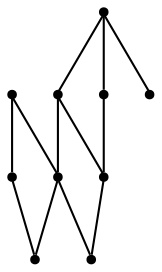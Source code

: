 graph {
  node [shape=point,comment="{\"directed\":false,\"doi\":\"10.1007/978-3-540-31843-9_19\",\"figure\":\"3 (2)\"}"]

  v0 [pos="727.1216933139534,395.75440724690753"]
  v1 [pos="671.1758879905523,476.00438435872394"]
  v2 [pos="672.9408157703489,312.46055603027344"]
  v3 [pos="616.9939453124999,392.7065277099609"]
  v4 [pos="771.2403411155524,327.07103729248047"]
  v5 [pos="572.9128315770349,494.3053944905599"]
  v6 [pos="520.9541901344477,411.0470835367838"]
  v7 [pos="449.62530773074127,479.89601135253906"]
  v8 [pos="466.7722395076308,327.75024414062494"]
  v9 [pos="395.444390443314,396.59917195638013"]

  v0 -- v1 [id="-1",pos="727.1216933139534,395.75440724690753 671.1758879905523,476.00438435872394 671.1758879905523,476.00438435872394 671.1758879905523,476.00438435872394"]
  v9 -- v7 [id="-2",pos="395.444390443314,396.59917195638013 449.62530773074127,479.89601135253906 449.62530773074127,479.89601135253906 449.62530773074127,479.89601135253906"]
  v8 -- v6 [id="-3",pos="466.7722395076308,327.75024414062494 520.9541901344477,411.0470835367838 520.9541901344477,411.0470835367838 520.9541901344477,411.0470835367838"]
  v8 -- v9 [id="-4",pos="466.7722395076308,327.75024414062494 395.444390443314,396.59917195638013 395.444390443314,396.59917195638013 395.444390443314,396.59917195638013"]
  v6 -- v7 [id="-5",pos="520.9541901344477,411.0470835367838 449.62530773074127,479.89601135253906 449.62530773074127,479.89601135253906 449.62530773074127,479.89601135253906"]
  v6 -- v5 [id="-6",pos="520.9541901344477,411.0470835367838 572.9128315770349,494.3053944905599 572.9128315770349,494.3053944905599 572.9128315770349,494.3053944905599"]
  v3 -- v1 [id="-7",pos="616.9939453124999,392.7065277099609 671.1758879905523,476.00438435872394 671.1758879905523,476.00438435872394 671.1758879905523,476.00438435872394"]
  v3 -- v6 [id="-8",pos="616.9939453124999,392.7065277099609 520.9541901344477,411.0470835367838 520.9541901344477,411.0470835367838 520.9541901344477,411.0470835367838"]
  v1 -- v5 [id="-9",pos="671.1758879905523,476.00438435872394 572.9128315770349,494.3053944905599 572.9128315770349,494.3053944905599 572.9128315770349,494.3053944905599"]
  v2 -- v4 [id="-10",pos="672.9408157703489,312.46055603027344 771.2403411155524,327.07103729248047 771.2403411155524,327.07103729248047 771.2403411155524,327.07103729248047"]
  v2 -- v3 [id="-11",pos="672.9408157703489,312.46055603027344 616.9939453124999,392.7065277099609 616.9939453124999,392.7065277099609 616.9939453124999,392.7065277099609"]
  v2 -- v0 [id="-12",pos="672.9408157703489,312.46055603027344 727.1216933139534,395.75440724690753 727.1216933139534,395.75440724690753 727.1216933139534,395.75440724690753"]
}